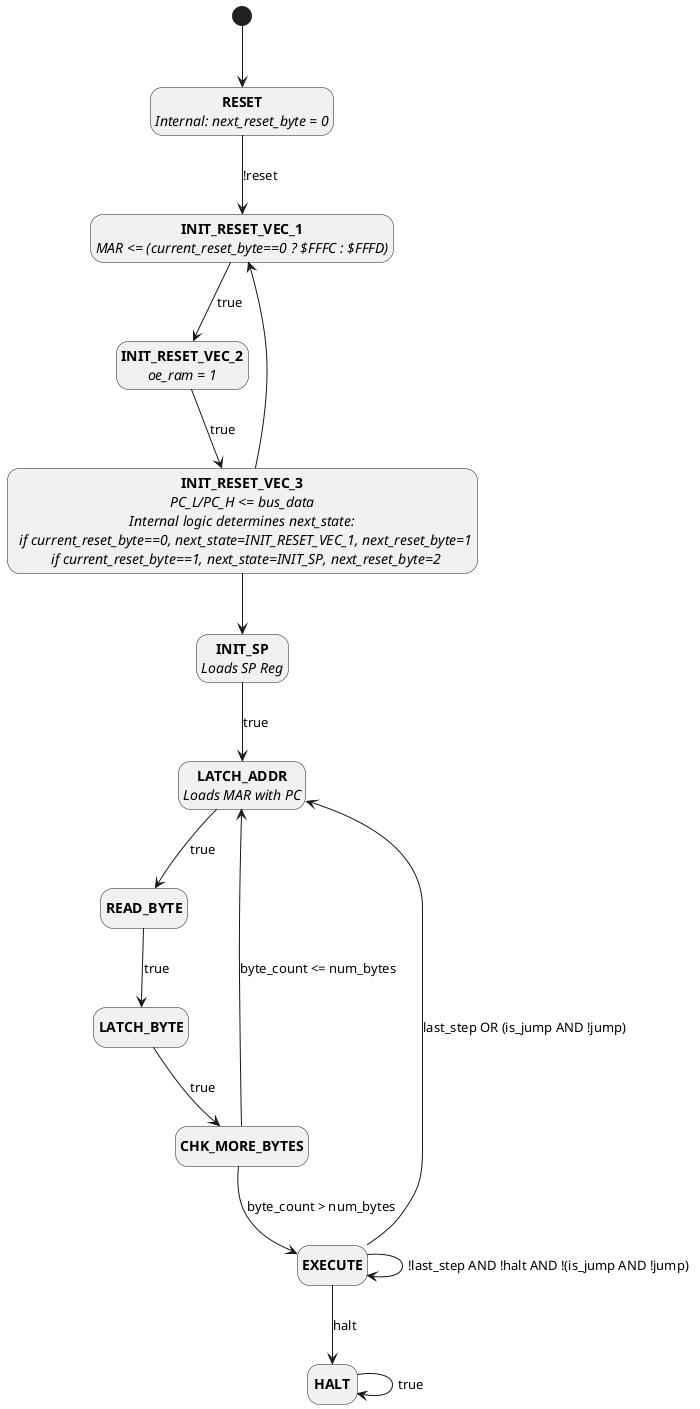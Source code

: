 @startuml
hide empty description
[*] --> RESET

state "<b>RESET</b>\n<i>Internal: next_reset_byte = 0</i>" as RESET
state "<b>INIT_SP</b>\n<i>Loads SP Reg</i>" as INIT_SP
state "<b>INIT_RESET_VEC_1</b>\n<i>MAR <= (current_reset_byte==0 ? $FFFC : $FFFD)</i>" as INIT_RESET_VEC_1
state "<b>INIT_RESET_VEC_2</b>\n<i>oe_ram = 1</i>" as INIT_RESET_VEC_2
state "<b>INIT_RESET_VEC_3</b>\n<i>PC_L/PC_H <= bus_data</i>\n<i>Internal logic determines next_state:</i>\n  <i>if current_reset_byte==0, next_state=INIT_RESET_VEC_1, next_reset_byte=1</i>\n  <i>if current_reset_byte==1, next_state=INIT_SP, next_reset_byte=2</i>" as INIT_RESET_VEC_3
state "<b>LATCH_ADDR</b>\n<i>Loads MAR with PC</i>" as LATCH_ADDR
state "<b>READ_BYTE</b>" as READ_BYTE
state "<b>LATCH_BYTE</b>" as LATCH_BYTE
state "<b>CHK_MORE_BYTES</b>" as CHK_MORE_BYTES
state "<b>EXECUTE</b>" as EXECUTE
state "<b>HALT</b>" as HALT

RESET            --> INIT_RESET_VEC_1 : !reset
INIT_RESET_VEC_1 --> INIT_RESET_VEC_2 : true
INIT_RESET_VEC_2 --> INIT_RESET_VEC_3 : true
INIT_RESET_VEC_3 --> INIT_RESET_VEC_1  
INIT_RESET_VEC_3 --> INIT_SP         
INIT_SP          --> LATCH_ADDR : true
LATCH_ADDR  --> READ_BYTE : true
READ_BYTE   --> LATCH_BYTE : true
LATCH_BYTE  --> CHK_MORE_BYTES : true
CHK_MORE_BYTES --> LATCH_ADDR : byte_count <= num_bytes
CHK_MORE_BYTES --> EXECUTE : byte_count > num_bytes
EXECUTE --> EXECUTE : !last_step AND !halt AND !(is_jump AND !jump)
EXECUTE --> LATCH_ADDR : last_step OR (is_jump AND !jump)
EXECUTE --> HALT : halt
HALT --> HALT : true
@enduml